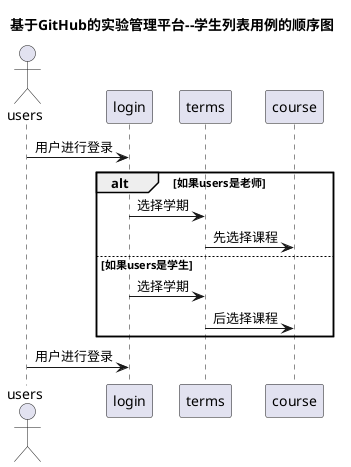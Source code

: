 @startuml
title 基于GitHub的实验管理平台--学生列表用例的顺序图
actor users
users -> login: 用户进行登录
alt 如果users是老师
	login -> terms:选择学期
	terms -> course:先选择课程
else 如果users是学生
    login -> terms:选择学期
	terms -> course:后选择课程
end
users -> login: 用户进行登录
@enduml